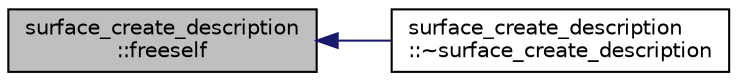 digraph "surface_create_description::freeself"
{
  edge [fontname="Helvetica",fontsize="10",labelfontname="Helvetica",labelfontsize="10"];
  node [fontname="Helvetica",fontsize="10",shape=record];
  rankdir="LR";
  Node9 [label="surface_create_description\l::freeself",height=0.2,width=0.4,color="black", fillcolor="grey75", style="filled", fontcolor="black"];
  Node9 -> Node10 [dir="back",color="midnightblue",fontsize="10",style="solid",fontname="Helvetica"];
  Node10 [label="surface_create_description\l::~surface_create_description",height=0.2,width=0.4,color="black", fillcolor="white", style="filled",URL="$d5/df8/classsurface__create__description.html#a7377865a78fd0a9afb3cc4bf1d912107"];
}
